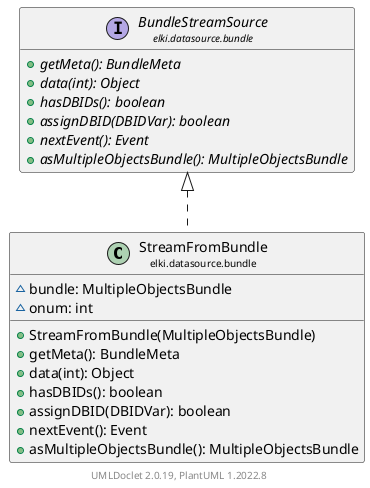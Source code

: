 @startuml
    remove .*\.(Instance|Par|Parameterizer|Factory)$
    set namespaceSeparator none
    hide empty fields
    hide empty methods

    class "<size:14>StreamFromBundle\n<size:10>elki.datasource.bundle" as elki.datasource.bundle.StreamFromBundle [[StreamFromBundle.html]] {
        ~bundle: MultipleObjectsBundle
        ~onum: int
        +StreamFromBundle(MultipleObjectsBundle)
        +getMeta(): BundleMeta
        +data(int): Object
        +hasDBIDs(): boolean
        +assignDBID(DBIDVar): boolean
        +nextEvent(): Event
        +asMultipleObjectsBundle(): MultipleObjectsBundle
    }

    interface "<size:14>BundleStreamSource\n<size:10>elki.datasource.bundle" as elki.datasource.bundle.BundleStreamSource [[BundleStreamSource.html]] {
        {abstract} +getMeta(): BundleMeta
        {abstract} +data(int): Object
        {abstract} +hasDBIDs(): boolean
        {abstract} +assignDBID(DBIDVar): boolean
        {abstract} +nextEvent(): Event
        {abstract} +asMultipleObjectsBundle(): MultipleObjectsBundle
    }

    elki.datasource.bundle.BundleStreamSource <|.. elki.datasource.bundle.StreamFromBundle

    center footer UMLDoclet 2.0.19, PlantUML 1.2022.8
@enduml

